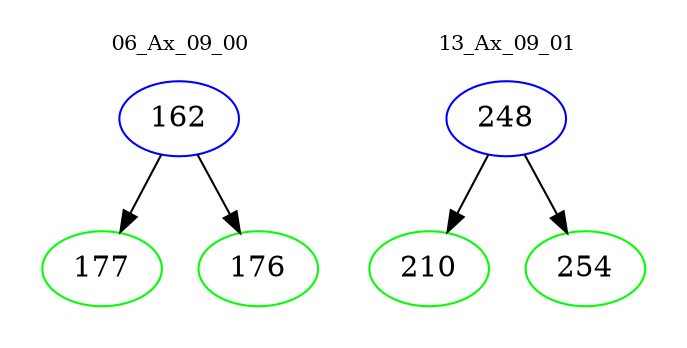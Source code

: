 digraph{
subgraph cluster_0 {
color = white
label = "06_Ax_09_00";
fontsize=10;
T0_162 [label="162", color="blue"]
T0_162 -> T0_177 [color="black"]
T0_177 [label="177", color="green"]
T0_162 -> T0_176 [color="black"]
T0_176 [label="176", color="green"]
}
subgraph cluster_1 {
color = white
label = "13_Ax_09_01";
fontsize=10;
T1_248 [label="248", color="blue"]
T1_248 -> T1_210 [color="black"]
T1_210 [label="210", color="green"]
T1_248 -> T1_254 [color="black"]
T1_254 [label="254", color="green"]
}
}
